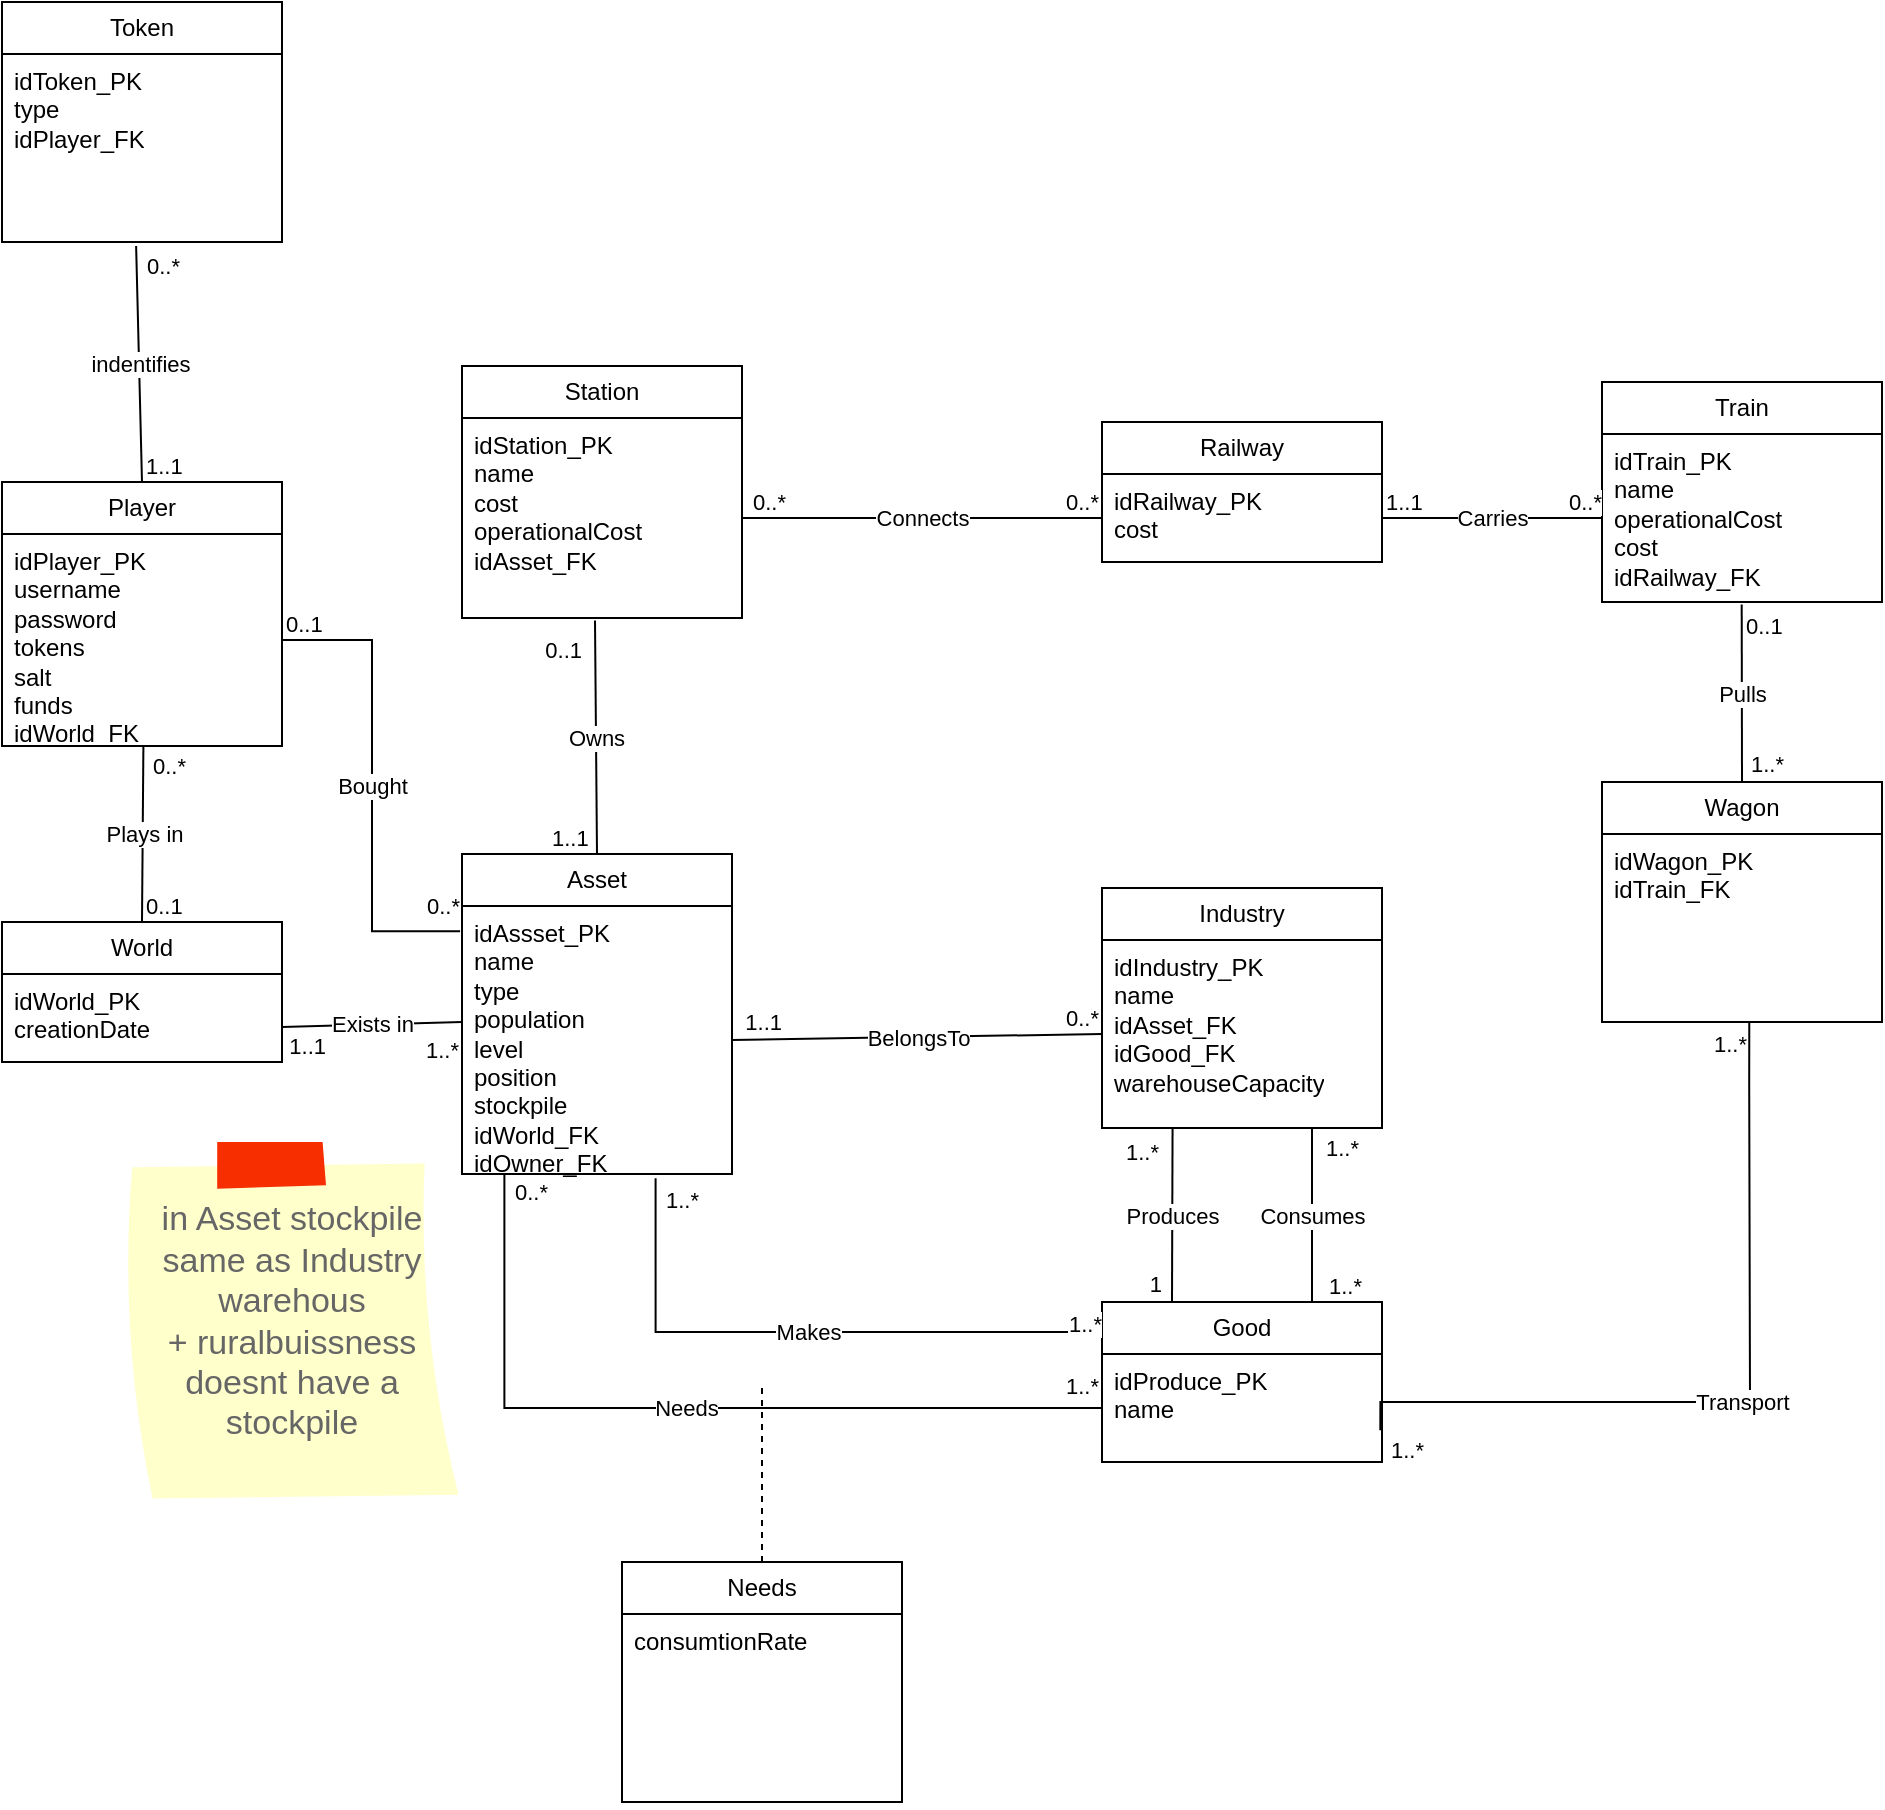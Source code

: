 <mxfile>
    <diagram name="Page-1" id="iOuRqfUdjlF2QSnf6yrc">
        <mxGraphModel dx="989" dy="1685" grid="1" gridSize="10" guides="1" tooltips="1" connect="1" arrows="1" fold="1" page="1" pageScale="1" pageWidth="850" pageHeight="1100" math="0" shadow="0">
            <root>
                <mxCell id="0"/>
                <mxCell id="1" parent="0"/>
                <mxCell id="L3EQUS6Kodnhl2BeCCfc-5" value="Industry" style="swimlane;fontStyle=0;childLayout=stackLayout;horizontal=1;startSize=26;fillColor=none;horizontalStack=0;resizeParent=1;resizeParentMax=0;resizeLast=0;collapsible=1;marginBottom=0;whiteSpace=wrap;html=1;" parent="1" vertex="1">
                    <mxGeometry x="610" y="283" width="140" height="120" as="geometry"/>
                </mxCell>
                <mxCell id="L3EQUS6Kodnhl2BeCCfc-6" value="idIndustry_PK&lt;br&gt;name&lt;br&gt;idAsset_FK&lt;br&gt;idGood_FK&lt;br&gt;warehouseCapacity" style="text;strokeColor=none;fillColor=none;align=left;verticalAlign=top;spacingLeft=4;spacingRight=4;overflow=hidden;rotatable=0;points=[[0,0.5],[1,0.5]];portConstraint=eastwest;whiteSpace=wrap;html=1;" parent="L3EQUS6Kodnhl2BeCCfc-5" vertex="1">
                    <mxGeometry y="26" width="140" height="94" as="geometry"/>
                </mxCell>
                <mxCell id="L3EQUS6Kodnhl2BeCCfc-13" value="Railway" style="swimlane;fontStyle=0;childLayout=stackLayout;horizontal=1;startSize=26;fillColor=none;horizontalStack=0;resizeParent=1;resizeParentMax=0;resizeLast=0;collapsible=1;marginBottom=0;whiteSpace=wrap;html=1;" parent="1" vertex="1">
                    <mxGeometry x="610" y="50" width="140" height="70" as="geometry"/>
                </mxCell>
                <mxCell id="L3EQUS6Kodnhl2BeCCfc-14" value="idRailway_PK&lt;br&gt;cost" style="text;strokeColor=none;fillColor=none;align=left;verticalAlign=top;spacingLeft=4;spacingRight=4;overflow=hidden;rotatable=0;points=[[0,0.5],[1,0.5]];portConstraint=eastwest;whiteSpace=wrap;html=1;" parent="L3EQUS6Kodnhl2BeCCfc-13" vertex="1">
                    <mxGeometry y="26" width="140" height="44" as="geometry"/>
                </mxCell>
                <mxCell id="L3EQUS6Kodnhl2BeCCfc-15" value="Station" style="swimlane;fontStyle=0;childLayout=stackLayout;horizontal=1;startSize=26;fillColor=none;horizontalStack=0;resizeParent=1;resizeParentMax=0;resizeLast=0;collapsible=1;marginBottom=0;whiteSpace=wrap;html=1;" parent="1" vertex="1">
                    <mxGeometry x="290" y="22" width="140" height="126" as="geometry"/>
                </mxCell>
                <mxCell id="L3EQUS6Kodnhl2BeCCfc-16" value="idStation_PK&lt;br&gt;name&lt;br&gt;cost&lt;br&gt;operationalCost&lt;br&gt;idAsset_FK" style="text;strokeColor=none;fillColor=none;align=left;verticalAlign=top;spacingLeft=4;spacingRight=4;overflow=hidden;rotatable=0;points=[[0,0.5],[1,0.5]];portConstraint=eastwest;whiteSpace=wrap;html=1;" parent="L3EQUS6Kodnhl2BeCCfc-15" vertex="1">
                    <mxGeometry y="26" width="140" height="100" as="geometry"/>
                </mxCell>
                <mxCell id="L3EQUS6Kodnhl2BeCCfc-17" value="World" style="swimlane;fontStyle=0;childLayout=stackLayout;horizontal=1;startSize=26;fillColor=none;horizontalStack=0;resizeParent=1;resizeParentMax=0;resizeLast=0;collapsible=1;marginBottom=0;whiteSpace=wrap;html=1;" parent="1" vertex="1">
                    <mxGeometry x="60" y="300" width="140" height="70" as="geometry"/>
                </mxCell>
                <mxCell id="L3EQUS6Kodnhl2BeCCfc-18" value="idWorld_PK&lt;br&gt;creationDate" style="text;strokeColor=none;fillColor=none;align=left;verticalAlign=top;spacingLeft=4;spacingRight=4;overflow=hidden;rotatable=0;points=[[0,0.5],[1,0.5]];portConstraint=eastwest;whiteSpace=wrap;html=1;" parent="L3EQUS6Kodnhl2BeCCfc-17" vertex="1">
                    <mxGeometry y="26" width="140" height="44" as="geometry"/>
                </mxCell>
                <mxCell id="L3EQUS6Kodnhl2BeCCfc-19" value="Player" style="swimlane;fontStyle=0;childLayout=stackLayout;horizontal=1;startSize=26;fillColor=none;horizontalStack=0;resizeParent=1;resizeParentMax=0;resizeLast=0;collapsible=1;marginBottom=0;whiteSpace=wrap;html=1;" parent="1" vertex="1">
                    <mxGeometry x="60" y="80" width="140" height="132" as="geometry"/>
                </mxCell>
                <mxCell id="L3EQUS6Kodnhl2BeCCfc-20" value="idPlayer_PK&lt;br&gt;username&lt;br&gt;password&lt;br&gt;tokens&lt;br&gt;salt&lt;br&gt;funds&lt;br&gt;idWorld_FK" style="text;strokeColor=none;fillColor=none;align=left;verticalAlign=top;spacingLeft=4;spacingRight=4;overflow=hidden;rotatable=0;points=[[0,0.5],[1,0.5]];portConstraint=eastwest;whiteSpace=wrap;html=1;" parent="L3EQUS6Kodnhl2BeCCfc-19" vertex="1">
                    <mxGeometry y="26" width="140" height="106" as="geometry"/>
                </mxCell>
                <mxCell id="L3EQUS6Kodnhl2BeCCfc-29" value="Good" style="swimlane;fontStyle=0;childLayout=stackLayout;horizontal=1;startSize=26;fillColor=none;horizontalStack=0;resizeParent=1;resizeParentMax=0;resizeLast=0;collapsible=1;marginBottom=0;whiteSpace=wrap;html=1;" parent="1" vertex="1">
                    <mxGeometry x="610" y="490" width="140" height="80" as="geometry"/>
                </mxCell>
                <mxCell id="L3EQUS6Kodnhl2BeCCfc-30" value="idProduce_PK&lt;br&gt;name" style="text;strokeColor=none;fillColor=none;align=left;verticalAlign=top;spacingLeft=4;spacingRight=4;overflow=hidden;rotatable=0;points=[[0,0.5],[1,0.5]];portConstraint=eastwest;whiteSpace=wrap;html=1;" parent="L3EQUS6Kodnhl2BeCCfc-29" vertex="1">
                    <mxGeometry y="26" width="140" height="54" as="geometry"/>
                </mxCell>
                <mxCell id="L3EQUS6Kodnhl2BeCCfc-33" value="Train" style="swimlane;fontStyle=0;childLayout=stackLayout;horizontal=1;startSize=26;fillColor=none;horizontalStack=0;resizeParent=1;resizeParentMax=0;resizeLast=0;collapsible=1;marginBottom=0;whiteSpace=wrap;html=1;" parent="1" vertex="1">
                    <mxGeometry x="860" y="30" width="140" height="110" as="geometry"/>
                </mxCell>
                <mxCell id="L3EQUS6Kodnhl2BeCCfc-34" value="idTrain_PK&lt;br&gt;name&lt;br&gt;operationalCost&lt;br&gt;cost&lt;br&gt;idRailway_FK" style="text;strokeColor=none;fillColor=none;align=left;verticalAlign=top;spacingLeft=4;spacingRight=4;overflow=hidden;rotatable=0;points=[[0,0.5],[1,0.5]];portConstraint=eastwest;whiteSpace=wrap;html=1;" parent="L3EQUS6Kodnhl2BeCCfc-33" vertex="1">
                    <mxGeometry y="26" width="140" height="84" as="geometry"/>
                </mxCell>
                <mxCell id="25" value="" style="endArrow=none;html=1;rounded=0;endFill=0;exitX=0.501;exitY=1.015;exitDx=0;exitDy=0;exitPerimeter=0;entryX=0.5;entryY=0;entryDx=0;entryDy=0;" parent="L3EQUS6Kodnhl2BeCCfc-33" target="23" edge="1">
                    <mxGeometry relative="1" as="geometry">
                        <mxPoint x="69.85" y="111.26" as="sourcePoint"/>
                        <mxPoint x="69.71" y="180" as="targetPoint"/>
                    </mxGeometry>
                </mxCell>
                <mxCell id="26" value="Pulls" style="edgeLabel;resizable=0;html=1;align=center;verticalAlign=middle;" parent="25" connectable="0" vertex="1">
                    <mxGeometry relative="1" as="geometry"/>
                </mxCell>
                <mxCell id="27" value="0..1" style="edgeLabel;resizable=0;html=1;align=left;verticalAlign=bottom;" parent="25" connectable="0" vertex="1">
                    <mxGeometry x="-1" relative="1" as="geometry">
                        <mxPoint y="19" as="offset"/>
                    </mxGeometry>
                </mxCell>
                <mxCell id="28" value="1..*" style="edgeLabel;resizable=0;html=1;align=right;verticalAlign=bottom;" parent="25" connectable="0" vertex="1">
                    <mxGeometry x="1" relative="1" as="geometry">
                        <mxPoint x="22" as="offset"/>
                    </mxGeometry>
                </mxCell>
                <mxCell id="L3EQUS6Kodnhl2BeCCfc-40" value="" style="endArrow=none;html=1;rounded=0;endFill=0;entryX=0.25;entryY=0;entryDx=0;entryDy=0;exitX=0.252;exitY=1;exitDx=0;exitDy=0;exitPerimeter=0;" parent="1" source="L3EQUS6Kodnhl2BeCCfc-6" target="L3EQUS6Kodnhl2BeCCfc-29" edge="1">
                    <mxGeometry relative="1" as="geometry">
                        <mxPoint x="645" y="390" as="sourcePoint"/>
                        <mxPoint x="570" y="600" as="targetPoint"/>
                    </mxGeometry>
                </mxCell>
                <mxCell id="L3EQUS6Kodnhl2BeCCfc-41" value="Produces" style="edgeLabel;resizable=0;html=1;align=center;verticalAlign=middle;" parent="L3EQUS6Kodnhl2BeCCfc-40" connectable="0" vertex="1">
                    <mxGeometry relative="1" as="geometry"/>
                </mxCell>
                <mxCell id="L3EQUS6Kodnhl2BeCCfc-42" value="1..*" style="edgeLabel;resizable=0;html=1;align=left;verticalAlign=bottom;" parent="L3EQUS6Kodnhl2BeCCfc-40" connectable="0" vertex="1">
                    <mxGeometry x="-1" relative="1" as="geometry">
                        <mxPoint x="-25" y="20" as="offset"/>
                    </mxGeometry>
                </mxCell>
                <mxCell id="L3EQUS6Kodnhl2BeCCfc-43" value="1" style="edgeLabel;resizable=0;html=1;align=right;verticalAlign=bottom;" parent="L3EQUS6Kodnhl2BeCCfc-40" connectable="0" vertex="1">
                    <mxGeometry x="1" relative="1" as="geometry">
                        <mxPoint x="-5" as="offset"/>
                    </mxGeometry>
                </mxCell>
                <mxCell id="L3EQUS6Kodnhl2BeCCfc-44" value="" style="endArrow=none;html=1;rounded=0;endFill=0;entryX=0.75;entryY=0;entryDx=0;entryDy=0;exitX=0.75;exitY=1;exitDx=0;exitDy=0;" parent="1" source="L3EQUS6Kodnhl2BeCCfc-5" target="L3EQUS6Kodnhl2BeCCfc-29" edge="1">
                    <mxGeometry relative="1" as="geometry">
                        <mxPoint x="710" y="390" as="sourcePoint"/>
                        <mxPoint x="700" y="630" as="targetPoint"/>
                    </mxGeometry>
                </mxCell>
                <mxCell id="L3EQUS6Kodnhl2BeCCfc-45" value="Consumes" style="edgeLabel;resizable=0;html=1;align=center;verticalAlign=middle;" parent="L3EQUS6Kodnhl2BeCCfc-44" connectable="0" vertex="1">
                    <mxGeometry relative="1" as="geometry"/>
                </mxCell>
                <mxCell id="L3EQUS6Kodnhl2BeCCfc-46" value="1..*" style="edgeLabel;resizable=0;html=1;align=left;verticalAlign=bottom;" parent="L3EQUS6Kodnhl2BeCCfc-44" connectable="0" vertex="1">
                    <mxGeometry x="-1" relative="1" as="geometry">
                        <mxPoint x="5" y="18" as="offset"/>
                    </mxGeometry>
                </mxCell>
                <mxCell id="L3EQUS6Kodnhl2BeCCfc-47" value="1..*" style="edgeLabel;resizable=0;html=1;align=right;verticalAlign=bottom;" parent="L3EQUS6Kodnhl2BeCCfc-44" connectable="0" vertex="1">
                    <mxGeometry x="1" relative="1" as="geometry">
                        <mxPoint x="25" as="offset"/>
                    </mxGeometry>
                </mxCell>
                <mxCell id="L3EQUS6Kodnhl2BeCCfc-49" value="" style="endArrow=none;html=1;rounded=0;endFill=0;exitX=0;exitY=0.5;exitDx=0;exitDy=0;entryX=1;entryY=0.5;entryDx=0;entryDy=0;" parent="1" source="L3EQUS6Kodnhl2BeCCfc-6" target="8" edge="1">
                    <mxGeometry relative="1" as="geometry">
                        <mxPoint x="520" y="290" as="sourcePoint"/>
                        <mxPoint x="460" y="348" as="targetPoint"/>
                    </mxGeometry>
                </mxCell>
                <mxCell id="L3EQUS6Kodnhl2BeCCfc-50" value="BelongsTo" style="edgeLabel;resizable=0;html=1;align=center;verticalAlign=middle;" parent="L3EQUS6Kodnhl2BeCCfc-49" connectable="0" vertex="1">
                    <mxGeometry relative="1" as="geometry"/>
                </mxCell>
                <mxCell id="L3EQUS6Kodnhl2BeCCfc-51" value="0..*" style="edgeLabel;resizable=0;html=1;align=left;verticalAlign=bottom;" parent="L3EQUS6Kodnhl2BeCCfc-49" connectable="0" vertex="1">
                    <mxGeometry x="-1" relative="1" as="geometry">
                        <mxPoint x="-20" as="offset"/>
                    </mxGeometry>
                </mxCell>
                <mxCell id="L3EQUS6Kodnhl2BeCCfc-52" value="1..1" style="edgeLabel;resizable=0;html=1;align=right;verticalAlign=bottom;" parent="L3EQUS6Kodnhl2BeCCfc-49" connectable="0" vertex="1">
                    <mxGeometry x="1" relative="1" as="geometry">
                        <mxPoint x="25" as="offset"/>
                    </mxGeometry>
                </mxCell>
                <mxCell id="L3EQUS6Kodnhl2BeCCfc-53" value="" style="endArrow=none;html=1;rounded=0;endFill=0;exitX=1;exitY=0.5;exitDx=0;exitDy=0;entryX=0;entryY=0.5;entryDx=0;entryDy=0;" parent="1" source="L3EQUS6Kodnhl2BeCCfc-14" target="L3EQUS6Kodnhl2BeCCfc-34" edge="1">
                    <mxGeometry relative="1" as="geometry">
                        <mxPoint x="740" y="185" as="sourcePoint"/>
                        <mxPoint x="900" y="185" as="targetPoint"/>
                    </mxGeometry>
                </mxCell>
                <mxCell id="L3EQUS6Kodnhl2BeCCfc-54" value="Carries" style="edgeLabel;resizable=0;html=1;align=center;verticalAlign=middle;" parent="L3EQUS6Kodnhl2BeCCfc-53" connectable="0" vertex="1">
                    <mxGeometry relative="1" as="geometry"/>
                </mxCell>
                <mxCell id="L3EQUS6Kodnhl2BeCCfc-55" value="1..1" style="edgeLabel;resizable=0;html=1;align=left;verticalAlign=bottom;" parent="L3EQUS6Kodnhl2BeCCfc-53" connectable="0" vertex="1">
                    <mxGeometry x="-1" relative="1" as="geometry"/>
                </mxCell>
                <mxCell id="L3EQUS6Kodnhl2BeCCfc-56" value="0..*" style="edgeLabel;resizable=0;html=1;align=right;verticalAlign=bottom;" parent="L3EQUS6Kodnhl2BeCCfc-53" connectable="0" vertex="1">
                    <mxGeometry x="1" relative="1" as="geometry"/>
                </mxCell>
                <mxCell id="L3EQUS6Kodnhl2BeCCfc-58" value="" style="endArrow=none;html=1;rounded=0;endFill=0;entryX=0;entryY=0.25;entryDx=0;entryDy=0;edgeStyle=orthogonalEdgeStyle;exitX=0.717;exitY=1.016;exitDx=0;exitDy=0;exitPerimeter=0;" parent="1" source="8" target="L3EQUS6Kodnhl2BeCCfc-29" edge="1">
                    <mxGeometry relative="1" as="geometry">
                        <mxPoint x="355" y="440" as="sourcePoint"/>
                        <mxPoint x="990" y="420" as="targetPoint"/>
                        <Array as="points">
                            <mxPoint x="387" y="505"/>
                        </Array>
                    </mxGeometry>
                </mxCell>
                <mxCell id="L3EQUS6Kodnhl2BeCCfc-59" value="Makes" style="edgeLabel;resizable=0;html=1;align=center;verticalAlign=middle;" parent="L3EQUS6Kodnhl2BeCCfc-58" connectable="0" vertex="1">
                    <mxGeometry relative="1" as="geometry"/>
                </mxCell>
                <mxCell id="L3EQUS6Kodnhl2BeCCfc-60" value="1..*" style="edgeLabel;resizable=0;html=1;align=left;verticalAlign=bottom;" parent="L3EQUS6Kodnhl2BeCCfc-58" connectable="0" vertex="1">
                    <mxGeometry x="-1" relative="1" as="geometry">
                        <mxPoint x="3" y="19" as="offset"/>
                    </mxGeometry>
                </mxCell>
                <mxCell id="L3EQUS6Kodnhl2BeCCfc-61" value="1..*" style="edgeLabel;resizable=0;html=1;align=right;verticalAlign=bottom;" parent="L3EQUS6Kodnhl2BeCCfc-58" connectable="0" vertex="1">
                    <mxGeometry x="1" relative="1" as="geometry">
                        <mxPoint as="offset"/>
                    </mxGeometry>
                </mxCell>
                <mxCell id="L3EQUS6Kodnhl2BeCCfc-66" value="" style="endArrow=none;html=1;rounded=0;endFill=0;entryX=0.475;entryY=1.012;entryDx=0;entryDy=0;entryPerimeter=0;exitX=0.5;exitY=0;exitDx=0;exitDy=0;" parent="1" source="7" target="L3EQUS6Kodnhl2BeCCfc-16" edge="1">
                    <mxGeometry relative="1" as="geometry">
                        <mxPoint x="357" y="230" as="sourcePoint"/>
                        <mxPoint x="599" y="117" as="targetPoint"/>
                    </mxGeometry>
                </mxCell>
                <mxCell id="L3EQUS6Kodnhl2BeCCfc-67" value="Owns" style="edgeLabel;resizable=0;html=1;align=center;verticalAlign=middle;" parent="L3EQUS6Kodnhl2BeCCfc-66" connectable="0" vertex="1">
                    <mxGeometry relative="1" as="geometry"/>
                </mxCell>
                <mxCell id="L3EQUS6Kodnhl2BeCCfc-68" value="1..1" style="edgeLabel;resizable=0;html=1;align=left;verticalAlign=bottom;" parent="L3EQUS6Kodnhl2BeCCfc-66" connectable="0" vertex="1">
                    <mxGeometry x="-1" relative="1" as="geometry">
                        <mxPoint x="-25" as="offset"/>
                    </mxGeometry>
                </mxCell>
                <mxCell id="L3EQUS6Kodnhl2BeCCfc-69" value="0..1" style="edgeLabel;resizable=0;html=1;align=right;verticalAlign=bottom;" parent="L3EQUS6Kodnhl2BeCCfc-66" connectable="0" vertex="1">
                    <mxGeometry x="1" relative="1" as="geometry">
                        <mxPoint x="-6" y="23" as="offset"/>
                    </mxGeometry>
                </mxCell>
                <mxCell id="2" value="" style="endArrow=none;html=1;rounded=0;endFill=0;entryX=1;entryY=0.5;entryDx=0;entryDy=0;exitX=0;exitY=0.5;exitDx=0;exitDy=0;" parent="1" source="L3EQUS6Kodnhl2BeCCfc-14" target="L3EQUS6Kodnhl2BeCCfc-16" edge="1">
                    <mxGeometry relative="1" as="geometry">
                        <mxPoint x="939.76" y="170" as="sourcePoint"/>
                        <mxPoint x="480" y="170.0" as="targetPoint"/>
                    </mxGeometry>
                </mxCell>
                <mxCell id="3" value="Connects" style="edgeLabel;resizable=0;html=1;align=center;verticalAlign=middle;" parent="2" connectable="0" vertex="1">
                    <mxGeometry relative="1" as="geometry"/>
                </mxCell>
                <mxCell id="4" value="0..*" style="edgeLabel;resizable=0;html=1;align=left;verticalAlign=bottom;" parent="2" connectable="0" vertex="1">
                    <mxGeometry x="-1" relative="1" as="geometry">
                        <mxPoint x="-20" as="offset"/>
                    </mxGeometry>
                </mxCell>
                <mxCell id="5" value="0..*" style="edgeLabel;resizable=0;html=1;align=right;verticalAlign=bottom;" parent="2" connectable="0" vertex="1">
                    <mxGeometry x="1" relative="1" as="geometry">
                        <mxPoint x="22" as="offset"/>
                    </mxGeometry>
                </mxCell>
                <mxCell id="7" value="Asset" style="swimlane;fontStyle=0;childLayout=stackLayout;horizontal=1;startSize=26;fillColor=none;horizontalStack=0;resizeParent=1;resizeParentMax=0;resizeLast=0;collapsible=1;marginBottom=0;whiteSpace=wrap;html=1;" parent="1" vertex="1">
                    <mxGeometry x="290" y="266" width="135" height="160" as="geometry"/>
                </mxCell>
                <mxCell id="8" value="idAssset_PK&lt;br&gt;name&lt;br&gt;type&lt;br&gt;population&lt;br&gt;level&lt;br&gt;position&lt;br&gt;stockpile&lt;br&gt;idWorld_FK&lt;br&gt;idOwner_FK" style="text;strokeColor=none;fillColor=none;align=left;verticalAlign=top;spacingLeft=4;spacingRight=4;overflow=hidden;rotatable=0;points=[[0,0.5],[1,0.5]];portConstraint=eastwest;whiteSpace=wrap;html=1;" parent="7" vertex="1">
                    <mxGeometry y="26" width="135" height="134" as="geometry"/>
                </mxCell>
                <mxCell id="9" value="" style="endArrow=none;html=1;rounded=0;endFill=0;entryX=0.505;entryY=1;entryDx=0;entryDy=0;entryPerimeter=0;exitX=0.5;exitY=0;exitDx=0;exitDy=0;" parent="1" source="L3EQUS6Kodnhl2BeCCfc-17" target="L3EQUS6Kodnhl2BeCCfc-20" edge="1">
                    <mxGeometry relative="1" as="geometry">
                        <mxPoint x="529.76" y="240" as="sourcePoint"/>
                        <mxPoint x="70" y="240" as="targetPoint"/>
                    </mxGeometry>
                </mxCell>
                <mxCell id="10" value="Plays in" style="edgeLabel;resizable=0;html=1;align=center;verticalAlign=middle;" parent="9" connectable="0" vertex="1">
                    <mxGeometry relative="1" as="geometry"/>
                </mxCell>
                <mxCell id="11" value="0..1" style="edgeLabel;resizable=0;html=1;align=left;verticalAlign=bottom;" parent="9" connectable="0" vertex="1">
                    <mxGeometry x="-1" relative="1" as="geometry"/>
                </mxCell>
                <mxCell id="12" value="0..*" style="edgeLabel;resizable=0;html=1;align=right;verticalAlign=bottom;" parent="9" connectable="0" vertex="1">
                    <mxGeometry x="1" relative="1" as="geometry">
                        <mxPoint x="22" y="18" as="offset"/>
                    </mxGeometry>
                </mxCell>
                <mxCell id="13" value="" style="endArrow=none;html=1;rounded=0;endFill=0;entryX=1;entryY=0.75;entryDx=0;entryDy=0;" parent="1" target="L3EQUS6Kodnhl2BeCCfc-17" edge="1">
                    <mxGeometry relative="1" as="geometry">
                        <mxPoint x="290" y="350" as="sourcePoint"/>
                        <mxPoint x="90" y="510" as="targetPoint"/>
                    </mxGeometry>
                </mxCell>
                <mxCell id="14" value="Exists in" style="edgeLabel;resizable=0;html=1;align=center;verticalAlign=middle;" parent="13" connectable="0" vertex="1">
                    <mxGeometry relative="1" as="geometry"/>
                </mxCell>
                <mxCell id="15" value="1..*" style="edgeLabel;resizable=0;html=1;align=left;verticalAlign=bottom;" parent="13" connectable="0" vertex="1">
                    <mxGeometry x="-1" relative="1" as="geometry">
                        <mxPoint x="-20" y="22" as="offset"/>
                    </mxGeometry>
                </mxCell>
                <mxCell id="16" value="1..1" style="edgeLabel;resizable=0;html=1;align=right;verticalAlign=bottom;" parent="13" connectable="0" vertex="1">
                    <mxGeometry x="1" relative="1" as="geometry">
                        <mxPoint x="22" y="18" as="offset"/>
                    </mxGeometry>
                </mxCell>
                <mxCell id="18" value="" style="endArrow=none;html=1;rounded=0;endFill=0;entryX=0.994;entryY=0.706;entryDx=0;entryDy=0;entryPerimeter=0;edgeStyle=orthogonalEdgeStyle;exitX=0.526;exitY=0.996;exitDx=0;exitDy=0;exitPerimeter=0;" parent="1" source="24" target="L3EQUS6Kodnhl2BeCCfc-30" edge="1">
                    <mxGeometry relative="1" as="geometry">
                        <mxPoint x="934" y="330" as="sourcePoint"/>
                        <mxPoint x="930" y="520" as="targetPoint"/>
                        <Array as="points">
                            <mxPoint x="934" y="380"/>
                            <mxPoint x="934" y="380"/>
                            <mxPoint x="934" y="540"/>
                        </Array>
                    </mxGeometry>
                </mxCell>
                <mxCell id="19" value="Transport" style="edgeLabel;resizable=0;html=1;align=center;verticalAlign=middle;" parent="18" connectable="0" vertex="1">
                    <mxGeometry relative="1" as="geometry"/>
                </mxCell>
                <mxCell id="20" value="1..*" style="edgeLabel;resizable=0;html=1;align=left;verticalAlign=bottom;" parent="18" connectable="0" vertex="1">
                    <mxGeometry x="-1" relative="1" as="geometry">
                        <mxPoint x="-20" y="20" as="offset"/>
                    </mxGeometry>
                </mxCell>
                <mxCell id="21" value="1..*" style="edgeLabel;resizable=0;html=1;align=right;verticalAlign=bottom;" parent="18" connectable="0" vertex="1">
                    <mxGeometry x="1" relative="1" as="geometry">
                        <mxPoint x="22" y="18" as="offset"/>
                    </mxGeometry>
                </mxCell>
                <mxCell id="22" value="in Asset stockpile same as Industry warehous&lt;br&gt;+ ruralbuissness doesnt have a stockpile" style="strokeWidth=1;shadow=0;dashed=0;align=center;html=1;shape=mxgraph.mockup.text.stickyNote2;fontColor=#666666;mainText=;fontSize=17;whiteSpace=wrap;fillColor=#ffffcc;strokeColor=#F62E00;" parent="1" vertex="1">
                    <mxGeometry x="120" y="410" width="170" height="180" as="geometry"/>
                </mxCell>
                <mxCell id="23" value="Wagon" style="swimlane;fontStyle=0;childLayout=stackLayout;horizontal=1;startSize=26;fillColor=none;horizontalStack=0;resizeParent=1;resizeParentMax=0;resizeLast=0;collapsible=1;marginBottom=0;whiteSpace=wrap;html=1;" parent="1" vertex="1">
                    <mxGeometry x="860" y="230" width="140" height="120" as="geometry"/>
                </mxCell>
                <mxCell id="24" value="idWagon_PK&lt;br&gt;idTrain_FK" style="text;strokeColor=none;fillColor=none;align=left;verticalAlign=top;spacingLeft=4;spacingRight=4;overflow=hidden;rotatable=0;points=[[0,0.5],[1,0.5]];portConstraint=eastwest;whiteSpace=wrap;html=1;" parent="23" vertex="1">
                    <mxGeometry y="26" width="140" height="94" as="geometry"/>
                </mxCell>
                <mxCell id="31" value="" style="endArrow=none;html=1;rounded=0;endFill=0;exitX=0;exitY=0.5;exitDx=0;exitDy=0;edgeStyle=orthogonalEdgeStyle;entryX=0.157;entryY=0.996;entryDx=0;entryDy=0;entryPerimeter=0;" parent="1" source="L3EQUS6Kodnhl2BeCCfc-30" target="8" edge="1">
                    <mxGeometry relative="1" as="geometry">
                        <mxPoint x="570" y="549" as="sourcePoint"/>
                        <mxPoint x="340" y="440" as="targetPoint"/>
                    </mxGeometry>
                </mxCell>
                <mxCell id="32" value="Needs" style="edgeLabel;resizable=0;html=1;align=center;verticalAlign=middle;" parent="31" connectable="0" vertex="1">
                    <mxGeometry relative="1" as="geometry"/>
                </mxCell>
                <mxCell id="33" value="1..*" style="edgeLabel;resizable=0;html=1;align=left;verticalAlign=bottom;" parent="31" connectable="0" vertex="1">
                    <mxGeometry x="-1" relative="1" as="geometry">
                        <mxPoint x="-20" y="-3" as="offset"/>
                    </mxGeometry>
                </mxCell>
                <mxCell id="34" value="0..*" style="edgeLabel;resizable=0;html=1;align=right;verticalAlign=bottom;" parent="31" connectable="0" vertex="1">
                    <mxGeometry x="1" relative="1" as="geometry">
                        <mxPoint x="22" y="18" as="offset"/>
                    </mxGeometry>
                </mxCell>
                <mxCell id="35" value="" style="endArrow=none;html=1;rounded=0;endFill=0;endSize=5;dashed=1;" parent="1" edge="1">
                    <mxGeometry relative="1" as="geometry">
                        <mxPoint x="440" y="620" as="sourcePoint"/>
                        <mxPoint x="440" y="533" as="targetPoint"/>
                    </mxGeometry>
                </mxCell>
                <mxCell id="39" value="Needs" style="swimlane;fontStyle=0;childLayout=stackLayout;horizontal=1;startSize=26;fillColor=none;horizontalStack=0;resizeParent=1;resizeParentMax=0;resizeLast=0;collapsible=1;marginBottom=0;whiteSpace=wrap;html=1;" parent="1" vertex="1">
                    <mxGeometry x="370" y="620" width="140" height="120" as="geometry"/>
                </mxCell>
                <mxCell id="40" value="consumtionRate" style="text;strokeColor=none;fillColor=none;align=left;verticalAlign=top;spacingLeft=4;spacingRight=4;overflow=hidden;rotatable=0;points=[[0,0.5],[1,0.5]];portConstraint=eastwest;whiteSpace=wrap;html=1;" parent="39" vertex="1">
                    <mxGeometry y="26" width="140" height="94" as="geometry"/>
                </mxCell>
                <mxCell id="41" value="Token" style="swimlane;fontStyle=0;childLayout=stackLayout;horizontal=1;startSize=26;fillColor=none;horizontalStack=0;resizeParent=1;resizeParentMax=0;resizeLast=0;collapsible=1;marginBottom=0;whiteSpace=wrap;html=1;" parent="1" vertex="1">
                    <mxGeometry x="60" y="-160" width="140" height="120" as="geometry"/>
                </mxCell>
                <mxCell id="42" value="idToken_PK&lt;br&gt;type&lt;br&gt;idPlayer_FK" style="text;strokeColor=none;fillColor=none;align=left;verticalAlign=top;spacingLeft=4;spacingRight=4;overflow=hidden;rotatable=0;points=[[0,0.5],[1,0.5]];portConstraint=eastwest;whiteSpace=wrap;html=1;" parent="41" vertex="1">
                    <mxGeometry y="26" width="140" height="94" as="geometry"/>
                </mxCell>
                <mxCell id="43" value="" style="endArrow=none;html=1;rounded=0;endFill=0;entryX=0.479;entryY=1.021;entryDx=0;entryDy=0;entryPerimeter=0;exitX=0.5;exitY=0;exitDx=0;exitDy=0;" parent="1" source="L3EQUS6Kodnhl2BeCCfc-19" target="42" edge="1">
                    <mxGeometry relative="1" as="geometry">
                        <mxPoint x="829.76" y="-140" as="sourcePoint"/>
                        <mxPoint x="370" y="-140" as="targetPoint"/>
                    </mxGeometry>
                </mxCell>
                <mxCell id="44" value="indentifies" style="edgeLabel;resizable=0;html=1;align=center;verticalAlign=middle;" parent="43" connectable="0" vertex="1">
                    <mxGeometry relative="1" as="geometry"/>
                </mxCell>
                <mxCell id="45" value="1..1" style="edgeLabel;resizable=0;html=1;align=left;verticalAlign=bottom;" parent="43" connectable="0" vertex="1">
                    <mxGeometry x="-1" relative="1" as="geometry"/>
                </mxCell>
                <mxCell id="46" value="0..*" style="edgeLabel;resizable=0;html=1;align=right;verticalAlign=bottom;" parent="43" connectable="0" vertex="1">
                    <mxGeometry x="1" relative="1" as="geometry">
                        <mxPoint x="22" y="18" as="offset"/>
                    </mxGeometry>
                </mxCell>
                <mxCell id="47" value="" style="endArrow=none;html=1;rounded=0;endFill=0;entryX=-0.007;entryY=0.094;entryDx=0;entryDy=0;entryPerimeter=0;exitX=1;exitY=0.5;exitDx=0;exitDy=0;edgeStyle=orthogonalEdgeStyle;" edge="1" parent="1" source="L3EQUS6Kodnhl2BeCCfc-20" target="8">
                    <mxGeometry relative="1" as="geometry">
                        <mxPoint x="869.76" y="-100" as="sourcePoint"/>
                        <mxPoint x="410" y="-100" as="targetPoint"/>
                    </mxGeometry>
                </mxCell>
                <mxCell id="48" value="Bought" style="edgeLabel;resizable=0;html=1;align=center;verticalAlign=middle;" connectable="0" vertex="1" parent="47">
                    <mxGeometry relative="1" as="geometry"/>
                </mxCell>
                <mxCell id="49" value="0..1" style="edgeLabel;resizable=0;html=1;align=left;verticalAlign=bottom;" connectable="0" vertex="1" parent="47">
                    <mxGeometry x="-1" relative="1" as="geometry"/>
                </mxCell>
                <mxCell id="50" value="0..*" style="edgeLabel;resizable=0;html=1;align=right;verticalAlign=bottom;" connectable="0" vertex="1" parent="47">
                    <mxGeometry x="1" relative="1" as="geometry">
                        <mxPoint x="1" y="-4" as="offset"/>
                    </mxGeometry>
                </mxCell>
            </root>
        </mxGraphModel>
    </diagram>
</mxfile>